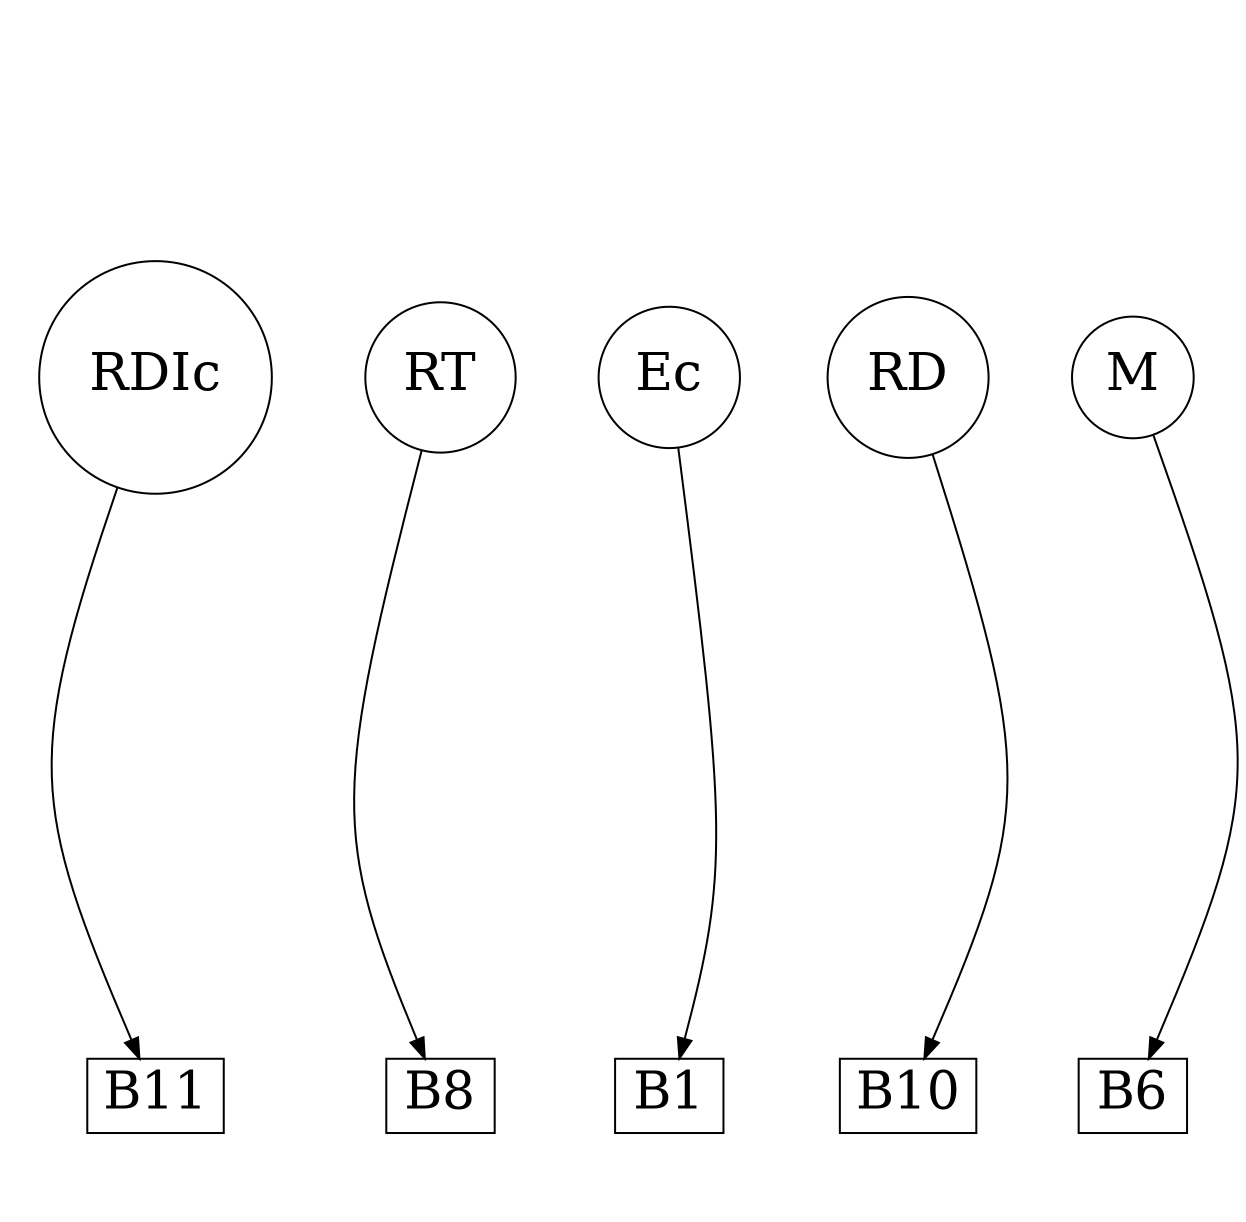 strict digraph G {
remincross="true";
ratio="fill";
splines="curved";
overlap="true";
size="8.3,8.3";
RDIc [shape="circle", fontsize=26, pos="400.0,0.0!"];
RT [shape="circle", fontsize=26, pos="80.0,240.0!"];
Ec [shape="circle", fontsize=26, pos="-40.0,320.0!"];
B11 [shape="box", fontsize=26, pos="420.0,80.0!"];
B10 [shape="box", fontsize=26, pos="160.0,80.0!"];
B6 [shape="box", fontsize=26, pos="260.0,240.0!"];
RD [shape="circle", fontsize=26, pos="200.0,160.0!"];
B1 [shape="box", fontsize=26, pos="-40.0,200.0!"];
M [shape="circle", fontsize=26, pos="260.0,360.0!"];
B8 [shape="box", fontsize=26, pos="160.0,320.0!"];
Ec -> B1;
RD -> B10;
RT -> B8;
RDIc -> B11;
M -> B6;
}
